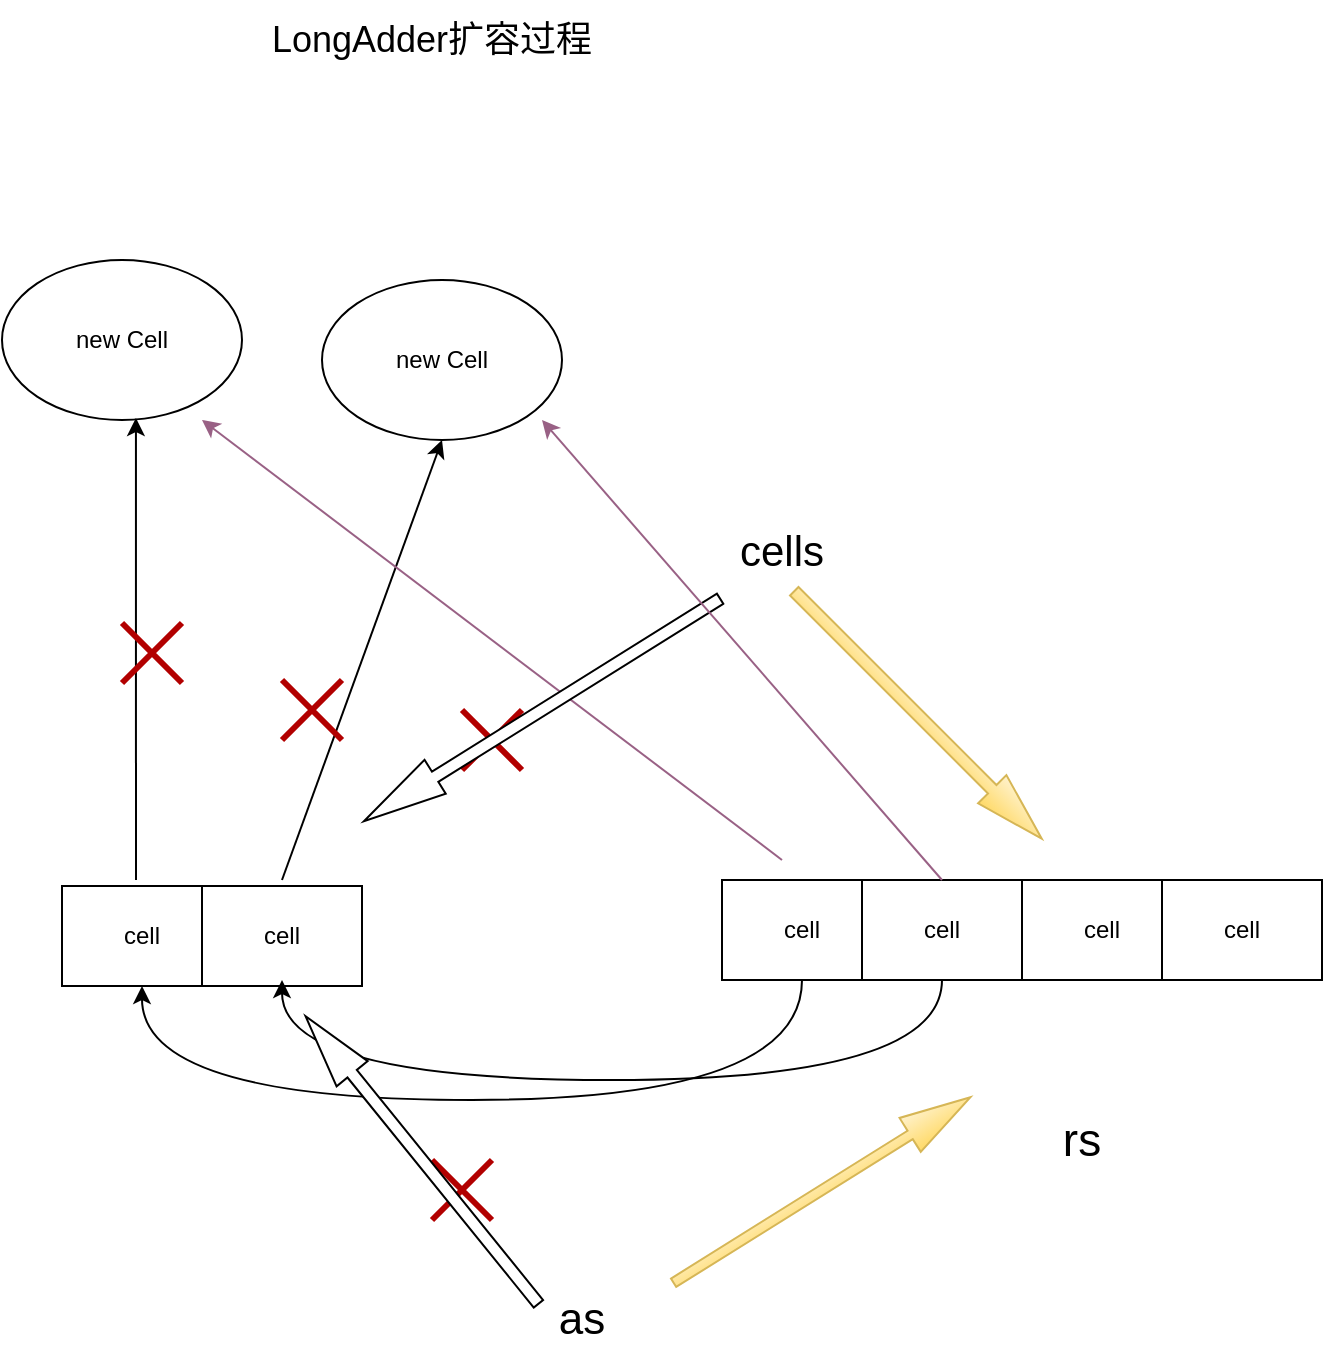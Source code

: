 <mxfile version="11.0.9" type="github"><diagram id="lrnVm3AvoHQfk9ZAkIYz" name="第 1 页"><mxGraphModel dx="1886" dy="1987" grid="1" gridSize="10" guides="1" tooltips="1" connect="1" arrows="1" fold="1" page="1" pageScale="1" pageWidth="827" pageHeight="1169" math="0" shadow="0"><root><mxCell id="0"/><mxCell id="1" parent="0"/><mxCell id="EKfdrTAbR3UuGKoPJFuA-1" value="cell" style="rounded=0;whiteSpace=wrap;html=1;" vertex="1" parent="1"><mxGeometry x="120" y="-427" width="80" height="50" as="geometry"/></mxCell><mxCell id="EKfdrTAbR3UuGKoPJFuA-2" value="cell" style="rounded=0;whiteSpace=wrap;html=1;" vertex="1" parent="1"><mxGeometry x="190" y="-427" width="80" height="50" as="geometry"/></mxCell><mxCell id="EKfdrTAbR3UuGKoPJFuA-3" value="cell" style="rounded=0;whiteSpace=wrap;html=1;" vertex="1" parent="1"><mxGeometry x="450" y="-430" width="80" height="50" as="geometry"/></mxCell><mxCell id="EKfdrTAbR3UuGKoPJFuA-4" value="cell" style="rounded=0;whiteSpace=wrap;html=1;" vertex="1" parent="1"><mxGeometry x="520" y="-430" width="80" height="50" as="geometry"/></mxCell><mxCell id="EKfdrTAbR3UuGKoPJFuA-5" value="cell" style="rounded=0;whiteSpace=wrap;html=1;" vertex="1" parent="1"><mxGeometry x="600" y="-430" width="80" height="50" as="geometry"/></mxCell><mxCell id="EKfdrTAbR3UuGKoPJFuA-6" value="cell" style="rounded=0;whiteSpace=wrap;html=1;" vertex="1" parent="1"><mxGeometry x="670" y="-430" width="80" height="50" as="geometry"/></mxCell><mxCell id="EKfdrTAbR3UuGKoPJFuA-7" value="&lt;font style=&quot;font-size: 23px&quot;&gt;rs&lt;/font&gt;" style="text;html=1;strokeColor=none;fillColor=none;align=center;verticalAlign=middle;whiteSpace=wrap;rounded=0;" vertex="1" parent="1"><mxGeometry x="610" y="-310" width="40" height="20" as="geometry"/></mxCell><mxCell id="EKfdrTAbR3UuGKoPJFuA-11" value="&lt;font style=&quot;font-size: 22px&quot;&gt;as&lt;/font&gt;" style="text;html=1;strokeColor=none;fillColor=none;align=center;verticalAlign=middle;whiteSpace=wrap;rounded=0;strokeWidth=9;" vertex="1" parent="1"><mxGeometry x="360" y="-220" width="40" height="20" as="geometry"/></mxCell><mxCell id="EKfdrTAbR3UuGKoPJFuA-12" value="&lt;font style=&quot;font-size: 21px&quot;&gt;cells&lt;/font&gt;" style="text;html=1;strokeColor=none;fillColor=none;align=center;verticalAlign=middle;whiteSpace=wrap;rounded=0;" vertex="1" parent="1"><mxGeometry x="460" y="-605" width="40" height="20" as="geometry"/></mxCell><mxCell id="EKfdrTAbR3UuGKoPJFuA-17" value="" style="shape=umlDestroy;whiteSpace=wrap;html=1;strokeWidth=3;fillColor=#e51400;strokeColor=#B20000;fontColor=#ffffff;" vertex="1" parent="1"><mxGeometry x="320" y="-515" width="30" height="30" as="geometry"/></mxCell><mxCell id="EKfdrTAbR3UuGKoPJFuA-19" value="" style="endArrow=classic;html=1;edgeStyle=orthogonalEdgeStyle;curved=1;entryX=0.5;entryY=1;entryDx=0;entryDy=0;" edge="1" parent="1" target="EKfdrTAbR3UuGKoPJFuA-1"><mxGeometry width="50" height="50" relative="1" as="geometry"><mxPoint x="490" y="-380" as="sourcePoint"/><mxPoint x="160" y="-370" as="targetPoint"/><Array as="points"><mxPoint x="490" y="-320"/><mxPoint x="160" y="-320"/></Array></mxGeometry></mxCell><mxCell id="EKfdrTAbR3UuGKoPJFuA-20" value="" style="endArrow=classic;html=1;edgeStyle=orthogonalEdgeStyle;curved=1;exitX=0.5;exitY=1;exitDx=0;exitDy=0;" edge="1" parent="1" source="EKfdrTAbR3UuGKoPJFuA-4"><mxGeometry width="50" height="50" relative="1" as="geometry"><mxPoint x="560" y="-390" as="sourcePoint"/><mxPoint x="230" y="-380" as="targetPoint"/><Array as="points"><mxPoint x="560" y="-330"/><mxPoint x="230" y="-330"/></Array></mxGeometry></mxCell><mxCell id="EKfdrTAbR3UuGKoPJFuA-23" value="" style="shape=umlDestroy;whiteSpace=wrap;html=1;strokeWidth=3;fillColor=#e51400;strokeColor=#B20000;fontColor=#ffffff;" vertex="1" parent="1"><mxGeometry x="305" y="-290" width="30" height="30" as="geometry"/></mxCell><mxCell id="EKfdrTAbR3UuGKoPJFuA-27" value="&lt;font style=&quot;font-size: 18px&quot;&gt;LongAdder扩容过程&lt;/font&gt;" style="text;html=1;strokeColor=none;fillColor=none;align=center;verticalAlign=middle;whiteSpace=wrap;rounded=0;" vertex="1" parent="1"><mxGeometry x="210" y="-870" width="190" height="40" as="geometry"/></mxCell><mxCell id="EKfdrTAbR3UuGKoPJFuA-29" value="new Cell" style="ellipse;whiteSpace=wrap;html=1;strokeWidth=1;" vertex="1" parent="1"><mxGeometry x="90" y="-740" width="120" height="80" as="geometry"/></mxCell><mxCell id="EKfdrTAbR3UuGKoPJFuA-30" value="new Cell" style="ellipse;whiteSpace=wrap;html=1;strokeWidth=1;" vertex="1" parent="1"><mxGeometry x="250" y="-730" width="120" height="80" as="geometry"/></mxCell><mxCell id="EKfdrTAbR3UuGKoPJFuA-33" value="" style="endArrow=classic;html=1;entryX=0.558;entryY=0.988;entryDx=0;entryDy=0;entryPerimeter=0;" edge="1" parent="1" target="EKfdrTAbR3UuGKoPJFuA-29"><mxGeometry width="50" height="50" relative="1" as="geometry"><mxPoint x="157" y="-430" as="sourcePoint"/><mxPoint x="200" y="-470" as="targetPoint"/></mxGeometry></mxCell><mxCell id="EKfdrTAbR3UuGKoPJFuA-34" value="" style="endArrow=classic;html=1;entryX=0.5;entryY=1;entryDx=0;entryDy=0;" edge="1" parent="1" target="EKfdrTAbR3UuGKoPJFuA-30"><mxGeometry width="50" height="50" relative="1" as="geometry"><mxPoint x="230" y="-430" as="sourcePoint"/><mxPoint x="166.96" y="-650.96" as="targetPoint"/></mxGeometry></mxCell><mxCell id="EKfdrTAbR3UuGKoPJFuA-40" value="" style="shape=umlDestroy;whiteSpace=wrap;html=1;strokeWidth=3;fillColor=#e51400;strokeColor=#B20000;fontColor=#ffffff;" vertex="1" parent="1"><mxGeometry x="150" y="-558.5" width="30" height="30" as="geometry"/></mxCell><mxCell id="EKfdrTAbR3UuGKoPJFuA-41" value="" style="shape=umlDestroy;whiteSpace=wrap;html=1;strokeWidth=3;fillColor=#e51400;strokeColor=#B20000;fontColor=#ffffff;" vertex="1" parent="1"><mxGeometry x="230" y="-530" width="30" height="30" as="geometry"/></mxCell><mxCell id="EKfdrTAbR3UuGKoPJFuA-43" value="" style="endArrow=classic;html=1;fillColor=#e6d0de;gradientColor=#d5739d;strokeColor=#996185;" edge="1" parent="1"><mxGeometry width="50" height="50" relative="1" as="geometry"><mxPoint x="480" y="-440" as="sourcePoint"/><mxPoint x="190" y="-660" as="targetPoint"/></mxGeometry></mxCell><mxCell id="EKfdrTAbR3UuGKoPJFuA-45" value="" style="shape=singleArrow;direction=north;whiteSpace=wrap;html=1;strokeWidth=1;rotation=-122;" vertex="1" parent="1"><mxGeometry x="350" y="-620" width="20" height="210" as="geometry"/></mxCell><mxCell id="EKfdrTAbR3UuGKoPJFuA-46" value="" style="endArrow=classic;html=1;fillColor=#e6d0de;gradientColor=#d5739d;strokeColor=#996185;exitX=0.5;exitY=0;exitDx=0;exitDy=0;" edge="1" parent="1" source="EKfdrTAbR3UuGKoPJFuA-4"><mxGeometry width="50" height="50" relative="1" as="geometry"><mxPoint x="650" y="-440" as="sourcePoint"/><mxPoint x="360" y="-660" as="targetPoint"/></mxGeometry></mxCell><mxCell id="EKfdrTAbR3UuGKoPJFuA-48" value="" style="shape=singleArrow;direction=north;whiteSpace=wrap;html=1;strokeWidth=1;rotation=135;gradientColor=#ffd966;fillColor=#fff2cc;strokeColor=#d6b656;" vertex="1" parent="1"><mxGeometry x="538" y="-600" width="20" height="175" as="geometry"/></mxCell><mxCell id="EKfdrTAbR3UuGKoPJFuA-49" value="" style="shape=singleArrow;direction=north;whiteSpace=wrap;html=1;strokeWidth=1;rotation=58;gradientColor=#ffd966;fillColor=#fff2cc;strokeColor=#d6b656;arrowWidth=0.247;arrowSize=0.203;" vertex="1" parent="1"><mxGeometry x="490" y="-362.5" width="20" height="175" as="geometry"/></mxCell><mxCell id="EKfdrTAbR3UuGKoPJFuA-51" value="" style="shape=singleArrow;direction=north;whiteSpace=wrap;html=1;strokeWidth=1;rotation=-39;" vertex="1" parent="1"><mxGeometry x="290" y="-382.5" width="20" height="185" as="geometry"/></mxCell></root></mxGraphModel></diagram></mxfile>